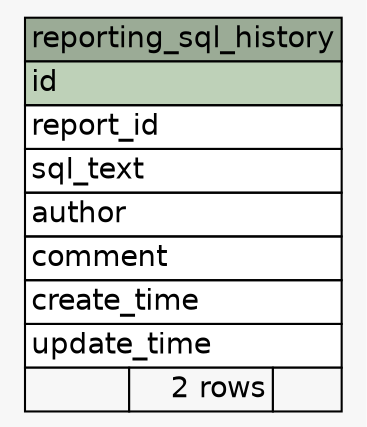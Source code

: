 // dot 2.36.0 on Windows 7 6.1
// SchemaSpy rev 590
digraph "reporting_sql_history" {
  graph [
    rankdir="RL"
    bgcolor="#f7f7f7"
    nodesep="0.18"
    ranksep="0.46"
    fontname="Helvetica"
    fontsize="14"
  ];
  node [
    fontname="Helvetica"
    fontsize="14"
    shape="plaintext"
  ];
  edge [
    arrowsize="0.8"
  ];
  "reporting_sql_history" [
    label=<
    <TABLE BORDER="0" CELLBORDER="1" CELLSPACING="0" BGCOLOR="#ffffff">
      <TR><TD COLSPAN="3" BGCOLOR="#9bab96" ALIGN="CENTER">reporting_sql_history</TD></TR>
      <TR><TD PORT="id" COLSPAN="3" BGCOLOR="#bed1b8" ALIGN="LEFT">id</TD></TR>
      <TR><TD PORT="report_id" COLSPAN="3" ALIGN="LEFT">report_id</TD></TR>
      <TR><TD PORT="sql_text" COLSPAN="3" ALIGN="LEFT">sql_text</TD></TR>
      <TR><TD PORT="author" COLSPAN="3" ALIGN="LEFT">author</TD></TR>
      <TR><TD PORT="comment" COLSPAN="3" ALIGN="LEFT">comment</TD></TR>
      <TR><TD PORT="create_time" COLSPAN="3" ALIGN="LEFT">create_time</TD></TR>
      <TR><TD PORT="update_time" COLSPAN="3" ALIGN="LEFT">update_time</TD></TR>
      <TR><TD ALIGN="LEFT" BGCOLOR="#f7f7f7">  </TD><TD ALIGN="RIGHT" BGCOLOR="#f7f7f7">2 rows</TD><TD ALIGN="RIGHT" BGCOLOR="#f7f7f7">  </TD></TR>
    </TABLE>>
    URL="tables/reporting_sql_history.html"
    tooltip="reporting_sql_history"
  ];
}
